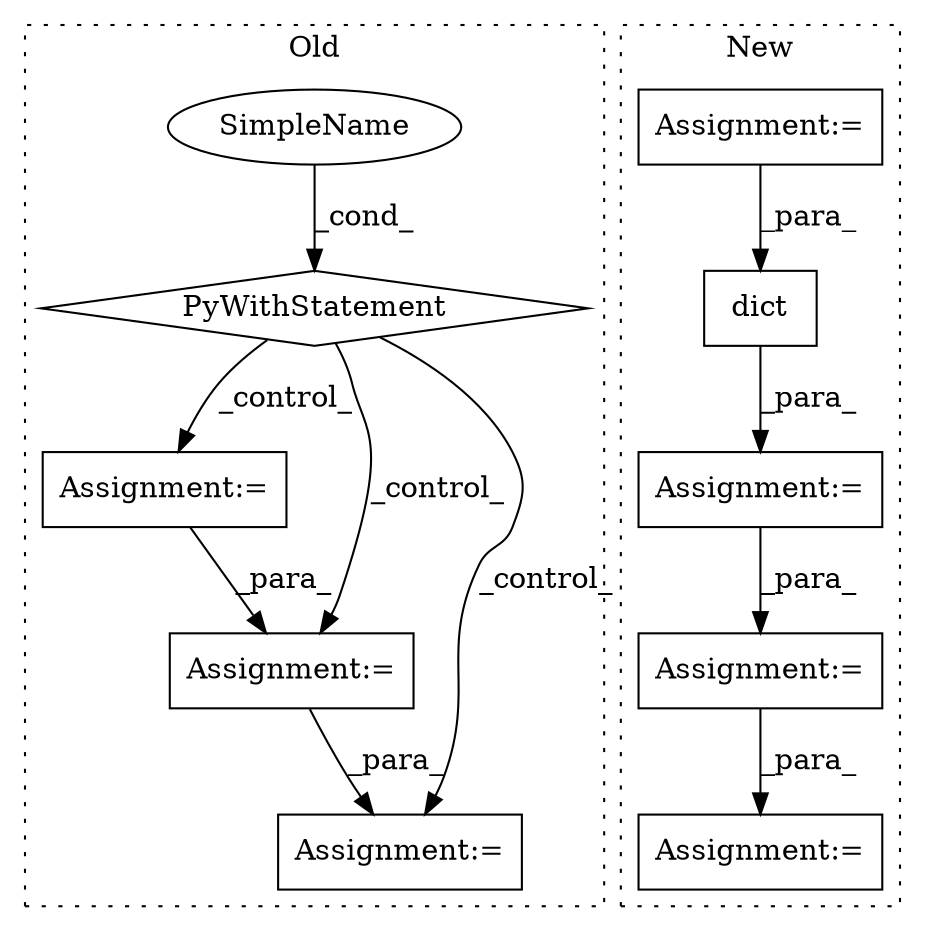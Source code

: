 digraph G {
subgraph cluster0 {
1 [label="PyWithStatement" a="104" s="11171,11200" l="10,2" shape="diamond"];
4 [label="Assignment:=" a="7" s="11220" l="4" shape="box"];
5 [label="SimpleName" a="42" s="" l="" shape="ellipse"];
6 [label="Assignment:=" a="7" s="11246" l="1" shape="box"];
10 [label="Assignment:=" a="7" s="11297" l="2" shape="box"];
label = "Old";
style="dotted";
}
subgraph cluster1 {
2 [label="dict" a="32" s="11244,11260" l="5,1" shape="box"];
3 [label="Assignment:=" a="7" s="11273,11365" l="65,2" shape="box"];
7 [label="Assignment:=" a="7" s="11243" l="1" shape="box"];
8 [label="Assignment:=" a="7" s="11484" l="2" shape="box"];
9 [label="Assignment:=" a="7" s="11143" l="1" shape="box"];
label = "New";
style="dotted";
}
1 -> 4 [label="_control_"];
1 -> 6 [label="_control_"];
1 -> 10 [label="_control_"];
2 -> 7 [label="_para_"];
3 -> 8 [label="_para_"];
4 -> 6 [label="_para_"];
5 -> 1 [label="_cond_"];
6 -> 10 [label="_para_"];
7 -> 3 [label="_para_"];
9 -> 2 [label="_para_"];
}